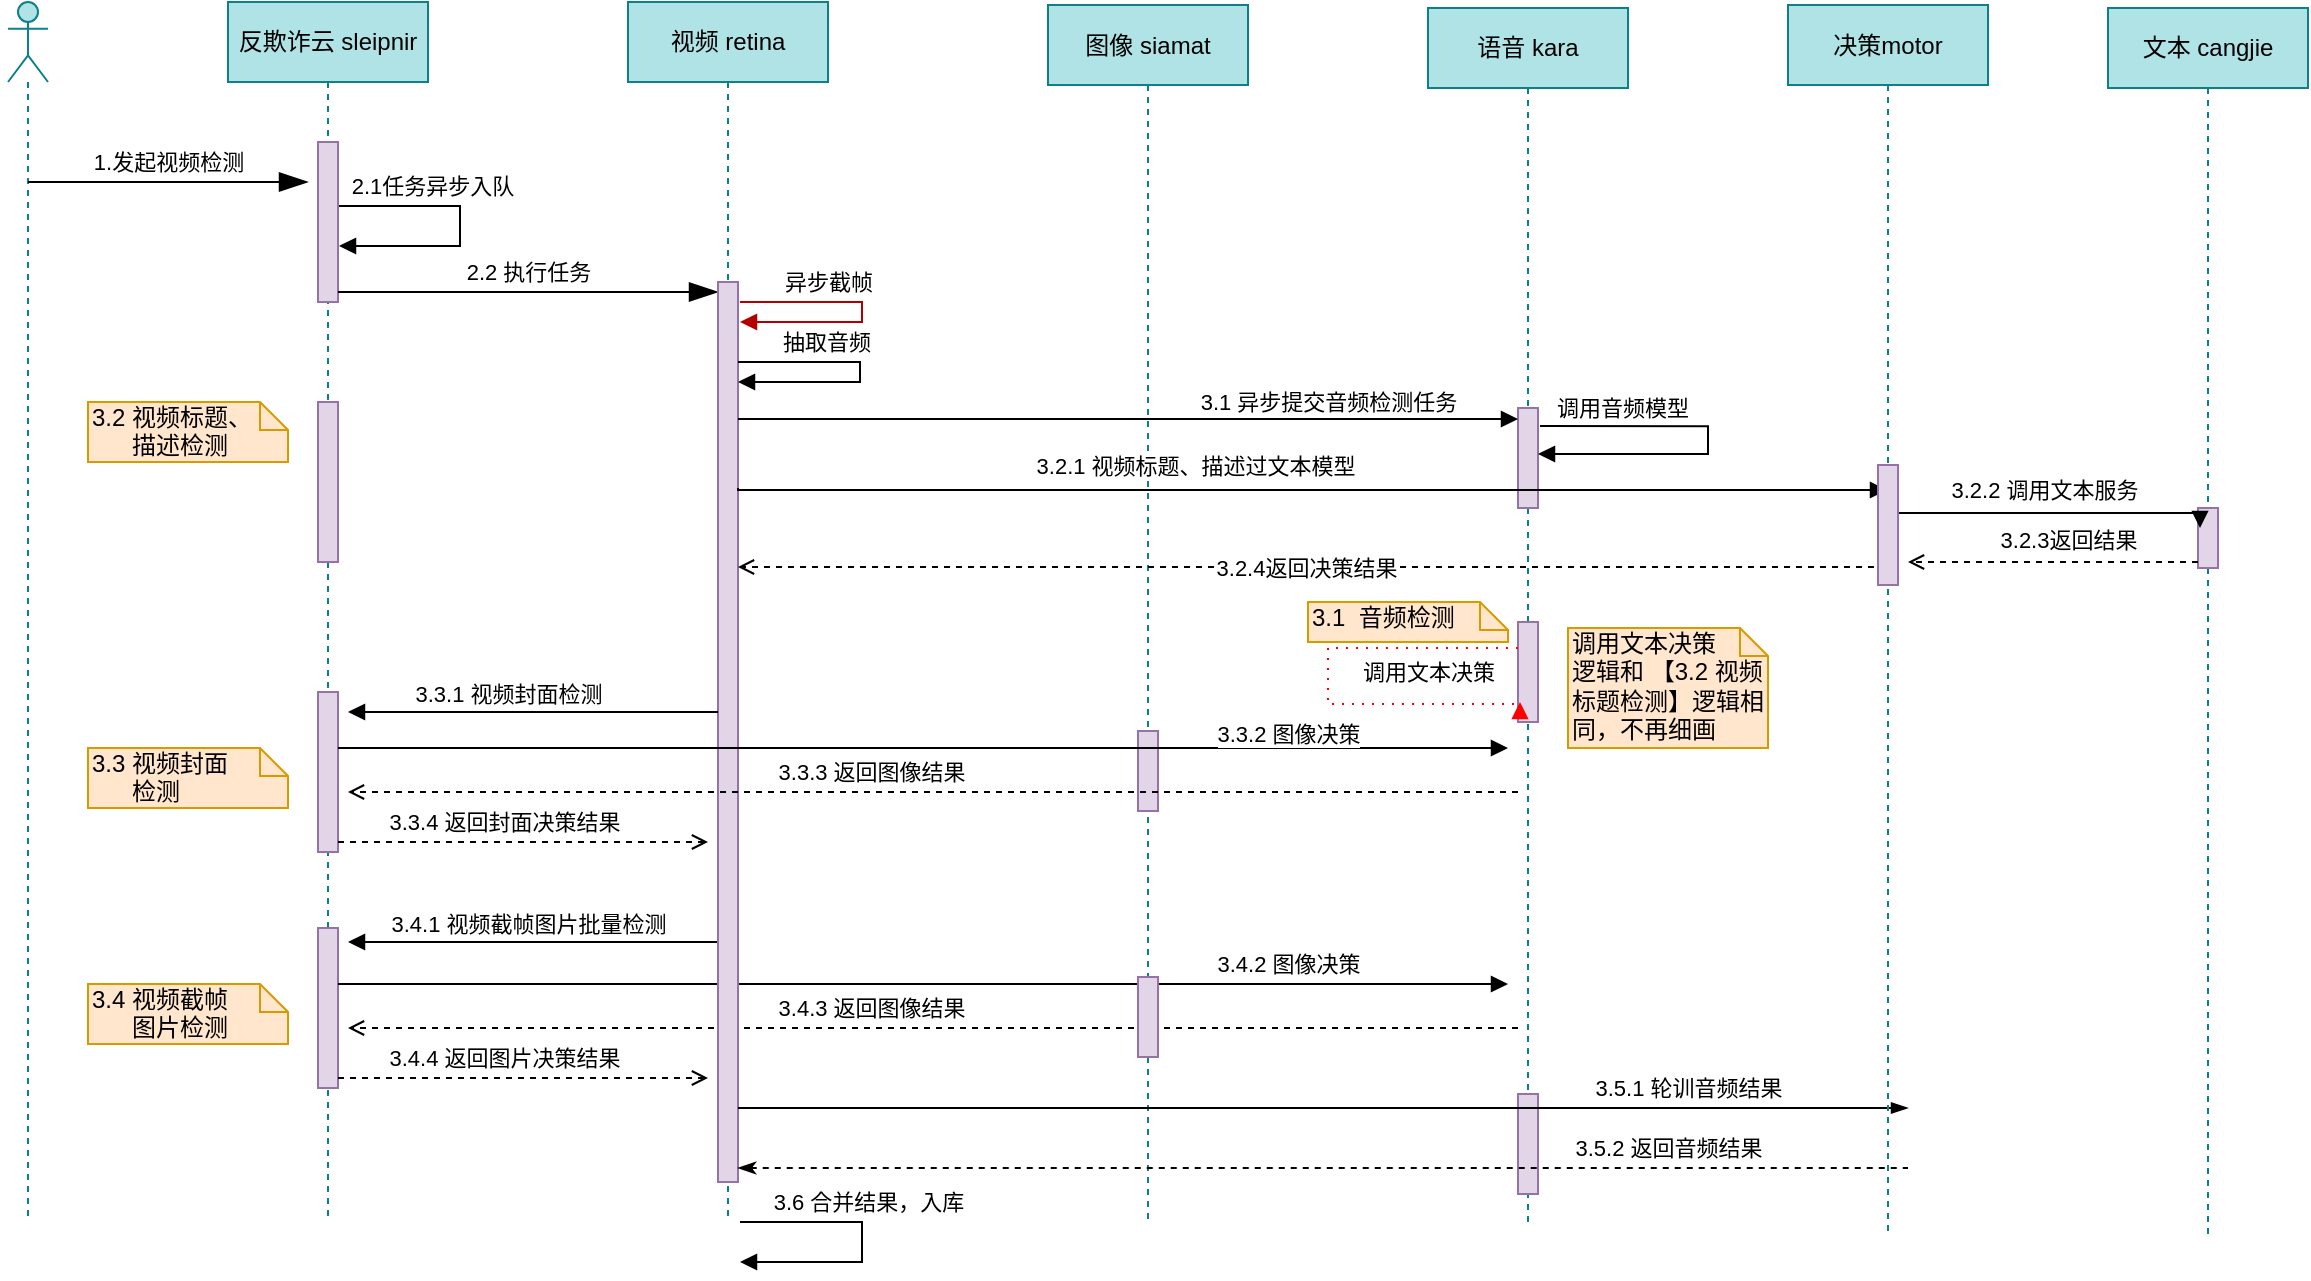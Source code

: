 <mxfile version="14.6.11" type="github">
  <diagram id="5li1jjxqQWl-4evD_uFm" name="Page-1">
    <mxGraphModel dx="1238" dy="548" grid="1" gridSize="10" guides="1" tooltips="1" connect="1" arrows="1" fold="1" page="1" pageScale="1" pageWidth="827" pageHeight="1169" math="0" shadow="0">
      <root>
        <mxCell id="0" />
        <mxCell id="1" parent="0" />
        <mxCell id="yWy5oMXyejvU2Q47bSwC-10" value="" style="edgeStyle=orthogonalEdgeStyle;html=1;align=left;spacingLeft=2;endArrow=block;rounded=0;fillColor=#e51400;strokeColor=#B20000;" parent="1" edge="1">
          <mxGeometry x="-0.142" y="36" relative="1" as="geometry">
            <mxPoint x="446" y="300" as="sourcePoint" />
            <Array as="points">
              <mxPoint x="507" y="300" />
              <mxPoint x="507" y="310" />
            </Array>
            <mxPoint x="446" y="310" as="targetPoint" />
            <mxPoint x="-16" y="-30" as="offset" />
          </mxGeometry>
        </mxCell>
        <mxCell id="yWy5oMXyejvU2Q47bSwC-18" value="&lt;span style=&quot;text-align: left&quot;&gt;异步截帧&lt;/span&gt;" style="edgeLabel;html=1;align=center;verticalAlign=middle;resizable=0;points=[];" parent="yWy5oMXyejvU2Q47bSwC-10" vertex="1" connectable="0">
          <mxGeometry x="-0.582" y="-1" relative="1" as="geometry">
            <mxPoint x="16.5" y="-11" as="offset" />
          </mxGeometry>
        </mxCell>
        <mxCell id="yWy5oMXyejvU2Q47bSwC-11" value="" style="shape=umlLifeline;participant=umlActor;perimeter=lifelinePerimeter;whiteSpace=wrap;html=1;container=1;collapsible=0;recursiveResize=0;verticalAlign=top;spacingTop=36;outlineConnect=0;fillColor=#b0e3e6;strokeColor=#0e8088;" parent="1" vertex="1">
          <mxGeometry x="80" y="150" width="20" height="610" as="geometry" />
        </mxCell>
        <mxCell id="yWy5oMXyejvU2Q47bSwC-13" value="反欺诈云 sleipnir" style="shape=umlLifeline;perimeter=lifelinePerimeter;whiteSpace=wrap;html=1;container=1;collapsible=0;recursiveResize=0;outlineConnect=0;fillColor=#b0e3e6;strokeColor=#0e8088;" parent="1" vertex="1">
          <mxGeometry x="190" y="150" width="100" height="610" as="geometry" />
        </mxCell>
        <mxCell id="yWy5oMXyejvU2Q47bSwC-2" value="" style="html=1;points=[];perimeter=orthogonalPerimeter;fillColor=#e1d5e7;strokeColor=#9673a6;" parent="yWy5oMXyejvU2Q47bSwC-13" vertex="1">
          <mxGeometry x="45" y="70" width="10" height="80" as="geometry" />
        </mxCell>
        <mxCell id="yWy5oMXyejvU2Q47bSwC-27" value="" style="endArrow=blockThin;endFill=1;endSize=12;html=1;" parent="yWy5oMXyejvU2Q47bSwC-13" edge="1">
          <mxGeometry width="160" relative="1" as="geometry">
            <mxPoint x="55" y="145" as="sourcePoint" />
            <mxPoint x="245" y="145" as="targetPoint" />
          </mxGeometry>
        </mxCell>
        <mxCell id="yWy5oMXyejvU2Q47bSwC-28" value="2.2 执行任务" style="edgeLabel;html=1;align=center;verticalAlign=middle;resizable=0;points=[];" parent="yWy5oMXyejvU2Q47bSwC-27" vertex="1" connectable="0">
          <mxGeometry x="-0.147" y="2" relative="1" as="geometry">
            <mxPoint x="14" y="-8" as="offset" />
          </mxGeometry>
        </mxCell>
        <mxCell id="yWy5oMXyejvU2Q47bSwC-31" value="" style="html=1;points=[];perimeter=orthogonalPerimeter;fillColor=#e1d5e7;strokeColor=#9673a6;" parent="yWy5oMXyejvU2Q47bSwC-13" vertex="1">
          <mxGeometry x="45" y="200" width="10" height="80" as="geometry" />
        </mxCell>
        <mxCell id="yWy5oMXyejvU2Q47bSwC-48" value="" style="html=1;points=[];perimeter=orthogonalPerimeter;fillColor=#e1d5e7;strokeColor=#9673a6;" parent="yWy5oMXyejvU2Q47bSwC-13" vertex="1">
          <mxGeometry x="45" y="345" width="10" height="80" as="geometry" />
        </mxCell>
        <mxCell id="yWy5oMXyejvU2Q47bSwC-71" value="" style="html=1;points=[];perimeter=orthogonalPerimeter;fillColor=#e1d5e7;strokeColor=#9673a6;" parent="yWy5oMXyejvU2Q47bSwC-13" vertex="1">
          <mxGeometry x="45" y="463" width="10" height="80" as="geometry" />
        </mxCell>
        <mxCell id="yWy5oMXyejvU2Q47bSwC-72" style="edgeStyle=elbowEdgeStyle;rounded=0;orthogonalLoop=1;jettySize=auto;elbow=vertical;html=1;endArrow=block;endFill=1;" parent="yWy5oMXyejvU2Q47bSwC-13" edge="1">
          <mxGeometry relative="1" as="geometry">
            <mxPoint x="245" y="470" as="sourcePoint" />
            <mxPoint x="60" y="470" as="targetPoint" />
          </mxGeometry>
        </mxCell>
        <mxCell id="yWy5oMXyejvU2Q47bSwC-73" value="3.4.1 视频截帧图片批量检测" style="edgeLabel;html=1;align=center;verticalAlign=middle;resizable=0;points=[];" parent="yWy5oMXyejvU2Q47bSwC-72" vertex="1" connectable="0">
          <mxGeometry x="0.265" y="2" relative="1" as="geometry">
            <mxPoint x="22" y="-11" as="offset" />
          </mxGeometry>
        </mxCell>
        <mxCell id="yWy5oMXyejvU2Q47bSwC-74" style="edgeStyle=elbowEdgeStyle;rounded=0;orthogonalLoop=1;jettySize=auto;elbow=vertical;html=1;endArrow=block;endFill=1;" parent="yWy5oMXyejvU2Q47bSwC-13" source="yWy5oMXyejvU2Q47bSwC-71" edge="1">
          <mxGeometry relative="1" as="geometry">
            <mxPoint x="640" y="491" as="targetPoint" />
            <Array as="points">
              <mxPoint x="320" y="491" />
            </Array>
          </mxGeometry>
        </mxCell>
        <mxCell id="yWy5oMXyejvU2Q47bSwC-75" value="3.4.2 图像决策" style="edgeLabel;html=1;align=center;verticalAlign=middle;resizable=0;points=[];" parent="yWy5oMXyejvU2Q47bSwC-74" vertex="1" connectable="0">
          <mxGeometry x="0.562" y="2" relative="1" as="geometry">
            <mxPoint x="18" y="-8" as="offset" />
          </mxGeometry>
        </mxCell>
        <mxCell id="yWy5oMXyejvU2Q47bSwC-76" style="edgeStyle=elbowEdgeStyle;rounded=0;orthogonalLoop=1;jettySize=auto;elbow=vertical;html=1;endArrow=open;endFill=0;dashed=1;" parent="yWy5oMXyejvU2Q47bSwC-13" edge="1">
          <mxGeometry relative="1" as="geometry">
            <mxPoint x="645" y="513" as="sourcePoint" />
            <mxPoint x="60" y="513" as="targetPoint" />
          </mxGeometry>
        </mxCell>
        <mxCell id="yWy5oMXyejvU2Q47bSwC-77" value="&amp;nbsp;3.4.3 返回图像结果" style="edgeLabel;html=1;align=center;verticalAlign=middle;resizable=0;points=[];" parent="yWy5oMXyejvU2Q47bSwC-76" vertex="1" connectable="0">
          <mxGeometry x="0.135" y="-2" relative="1" as="geometry">
            <mxPoint x="7" y="-8" as="offset" />
          </mxGeometry>
        </mxCell>
        <mxCell id="yWy5oMXyejvU2Q47bSwC-78" style="edgeStyle=elbowEdgeStyle;rounded=0;orthogonalLoop=1;jettySize=auto;elbow=vertical;html=1;dashed=1;endArrow=open;endFill=0;" parent="yWy5oMXyejvU2Q47bSwC-13" edge="1">
          <mxGeometry relative="1" as="geometry">
            <mxPoint x="55" y="538" as="sourcePoint" />
            <mxPoint x="240" y="538" as="targetPoint" />
          </mxGeometry>
        </mxCell>
        <mxCell id="yWy5oMXyejvU2Q47bSwC-79" value="3.4.4 返回图片决策结果" style="edgeLabel;html=1;align=center;verticalAlign=middle;resizable=0;points=[];" parent="yWy5oMXyejvU2Q47bSwC-78" vertex="1" connectable="0">
          <mxGeometry y="-31" relative="1" as="geometry">
            <mxPoint x="-10" y="-41" as="offset" />
          </mxGeometry>
        </mxCell>
        <mxCell id="yWy5oMXyejvU2Q47bSwC-80" value="3.4 视频截帧&lt;br&gt;&amp;nbsp; &amp;nbsp; &amp;nbsp; 图片检测" style="shape=note;whiteSpace=wrap;html=1;size=14;verticalAlign=top;align=left;spacingTop=-6;fillColor=#ffe6cc;strokeColor=#d79b00;" parent="yWy5oMXyejvU2Q47bSwC-13" vertex="1">
          <mxGeometry x="-70" y="491" width="100" height="30" as="geometry" />
        </mxCell>
        <mxCell id="yWy5oMXyejvU2Q47bSwC-14" value="" style="endArrow=blockThin;endFill=1;endSize=12;html=1;arcSize=15;startFill=0;orthogonalLoop=1;noJump=1;snapToPoint=1;fixDash=0;editable=0;metaEdit=0;" parent="1" edge="1">
          <mxGeometry width="160" relative="1" as="geometry">
            <mxPoint x="90" y="240" as="sourcePoint" />
            <mxPoint x="230" y="240" as="targetPoint" />
          </mxGeometry>
        </mxCell>
        <mxCell id="yWy5oMXyejvU2Q47bSwC-15" value="1.发起视频检测" style="edgeLabel;html=1;align=center;verticalAlign=middle;resizable=0;points=[];" parent="yWy5oMXyejvU2Q47bSwC-14" vertex="1" connectable="0">
          <mxGeometry x="0.143" y="-32" relative="1" as="geometry">
            <mxPoint x="-10" y="-42" as="offset" />
          </mxGeometry>
        </mxCell>
        <mxCell id="yWy5oMXyejvU2Q47bSwC-19" value="视频 retina" style="shape=umlLifeline;perimeter=lifelinePerimeter;whiteSpace=wrap;html=1;container=1;collapsible=0;recursiveResize=0;outlineConnect=0;fillColor=#b0e3e6;strokeColor=#0e8088;" parent="1" vertex="1">
          <mxGeometry x="390" y="150" width="100" height="610" as="geometry" />
        </mxCell>
        <mxCell id="yWy5oMXyejvU2Q47bSwC-20" value="" style="html=1;points=[];perimeter=orthogonalPerimeter;fillColor=#e1d5e7;strokeColor=#9673a6;" parent="yWy5oMXyejvU2Q47bSwC-19" vertex="1">
          <mxGeometry x="45" y="140" width="10" height="450" as="geometry" />
        </mxCell>
        <mxCell id="yWy5oMXyejvU2Q47bSwC-21" value="文本 cangjie" style="shape=umlLifeline;perimeter=lifelinePerimeter;whiteSpace=wrap;html=1;container=1;collapsible=0;recursiveResize=0;outlineConnect=0;fillColor=#b0e3e6;strokeColor=#0e8088;" parent="1" vertex="1">
          <mxGeometry x="1130" y="153" width="100" height="613" as="geometry" />
        </mxCell>
        <mxCell id="yWy5oMXyejvU2Q47bSwC-22" value="" style="html=1;points=[];perimeter=orthogonalPerimeter;fillColor=#e1d5e7;strokeColor=#9673a6;" parent="yWy5oMXyejvU2Q47bSwC-21" vertex="1">
          <mxGeometry x="45" y="250" width="10" height="30" as="geometry" />
        </mxCell>
        <mxCell id="yWy5oMXyejvU2Q47bSwC-23" value="图像 siamat" style="shape=umlLifeline;perimeter=lifelinePerimeter;whiteSpace=wrap;html=1;container=1;collapsible=0;recursiveResize=0;outlineConnect=0;fillColor=#b0e3e6;strokeColor=#0e8088;" parent="1" vertex="1">
          <mxGeometry x="600" y="151.5" width="100" height="610" as="geometry" />
        </mxCell>
        <mxCell id="yWy5oMXyejvU2Q47bSwC-24" value="" style="html=1;points=[];perimeter=orthogonalPerimeter;fillColor=#e1d5e7;strokeColor=#9673a6;" parent="yWy5oMXyejvU2Q47bSwC-23" vertex="1">
          <mxGeometry x="45" y="363" width="10" height="40" as="geometry" />
        </mxCell>
        <mxCell id="yWy5oMXyejvU2Q47bSwC-81" value="" style="html=1;points=[];perimeter=orthogonalPerimeter;fillColor=#e1d5e7;strokeColor=#9673a6;" parent="yWy5oMXyejvU2Q47bSwC-23" vertex="1">
          <mxGeometry x="45" y="486" width="10" height="40" as="geometry" />
        </mxCell>
        <mxCell id="yWy5oMXyejvU2Q47bSwC-25" value="语音 kara" style="shape=umlLifeline;perimeter=lifelinePerimeter;whiteSpace=wrap;html=1;container=1;collapsible=0;recursiveResize=0;outlineConnect=0;fillColor=#b0e3e6;strokeColor=#0e8088;" parent="1" vertex="1">
          <mxGeometry x="790" y="153" width="100" height="610" as="geometry" />
        </mxCell>
        <mxCell id="yWy5oMXyejvU2Q47bSwC-26" value="" style="html=1;points=[];perimeter=orthogonalPerimeter;fillColor=#e1d5e7;strokeColor=#9673a6;" parent="yWy5oMXyejvU2Q47bSwC-25" vertex="1">
          <mxGeometry x="45" y="200" width="10" height="50" as="geometry" />
        </mxCell>
        <mxCell id="yWy5oMXyejvU2Q47bSwC-87" value="" style="html=1;points=[];perimeter=orthogonalPerimeter;fillColor=#e1d5e7;strokeColor=#9673a6;" parent="yWy5oMXyejvU2Q47bSwC-25" vertex="1">
          <mxGeometry x="45" y="543" width="10" height="50" as="geometry" />
        </mxCell>
        <mxCell id="yWy5oMXyejvU2Q47bSwC-38" value="" style="edgeStyle=orthogonalEdgeStyle;html=1;align=left;spacingLeft=2;endArrow=block;rounded=0;exitX=1.1;exitY=0.181;exitDx=0;exitDy=0;exitPerimeter=0;entryX=1;entryY=0.46;entryDx=0;entryDy=0;entryPerimeter=0;" parent="yWy5oMXyejvU2Q47bSwC-25" target="yWy5oMXyejvU2Q47bSwC-26" edge="1" source="yWy5oMXyejvU2Q47bSwC-26">
          <mxGeometry x="-0.142" y="36" relative="1" as="geometry">
            <mxPoint x="256" y="207" as="sourcePoint" />
            <Array as="points">
              <mxPoint x="140" y="209" />
              <mxPoint x="140" y="223" />
            </Array>
            <mxPoint x="57" y="237" as="targetPoint" />
            <mxPoint x="-16" y="-30" as="offset" />
          </mxGeometry>
        </mxCell>
        <mxCell id="yWy5oMXyejvU2Q47bSwC-39" value="&lt;span style=&quot;text-align: left&quot;&gt;调用音频模型&lt;/span&gt;" style="edgeLabel;html=1;align=center;verticalAlign=middle;resizable=0;points=[];" parent="yWy5oMXyejvU2Q47bSwC-38" vertex="1" connectable="0">
          <mxGeometry x="-0.582" y="-1" relative="1" as="geometry">
            <mxPoint x="3" y="-10" as="offset" />
          </mxGeometry>
        </mxCell>
        <mxCell id="4UJ_CJsGeBO7C2g0HCjL-3" value="" style="html=1;points=[];perimeter=orthogonalPerimeter;fillColor=#e1d5e7;strokeColor=#9673a6;" vertex="1" parent="yWy5oMXyejvU2Q47bSwC-25">
          <mxGeometry x="45" y="307" width="10" height="50" as="geometry" />
        </mxCell>
        <mxCell id="yWy5oMXyejvU2Q47bSwC-83" value="" style="edgeStyle=orthogonalEdgeStyle;html=1;align=left;spacingLeft=2;endArrow=block;rounded=0;dashed=1;dashPattern=1 4;strokeColor=#FF0000;exitX=0;exitY=0.26;exitDx=0;exitDy=0;exitPerimeter=0;entryX=0.1;entryY=0.8;entryDx=0;entryDy=0;entryPerimeter=0;" parent="yWy5oMXyejvU2Q47bSwC-25" edge="1" target="4UJ_CJsGeBO7C2g0HCjL-3" source="4UJ_CJsGeBO7C2g0HCjL-3">
          <mxGeometry x="-0.142" y="36" relative="1" as="geometry">
            <mxPoint x="40" y="320" as="sourcePoint" />
            <Array as="points">
              <mxPoint x="-50" y="320" />
              <mxPoint x="-50" y="348" />
            </Array>
            <mxPoint x="30" y="348" as="targetPoint" />
            <mxPoint x="-16" y="-30" as="offset" />
          </mxGeometry>
        </mxCell>
        <mxCell id="yWy5oMXyejvU2Q47bSwC-84" value="&lt;span style=&quot;text-align: left&quot;&gt;调用文本决策&lt;/span&gt;" style="edgeLabel;html=1;align=center;verticalAlign=middle;resizable=0;points=[];" parent="yWy5oMXyejvU2Q47bSwC-83" vertex="1" connectable="0">
          <mxGeometry x="-0.582" y="-1" relative="1" as="geometry">
            <mxPoint x="1" y="13" as="offset" />
          </mxGeometry>
        </mxCell>
        <mxCell id="yWy5oMXyejvU2Q47bSwC-29" value="" style="edgeStyle=orthogonalEdgeStyle;html=1;align=left;spacingLeft=2;endArrow=block;rounded=0;" parent="1" edge="1">
          <mxGeometry x="-0.142" y="36" relative="1" as="geometry">
            <mxPoint x="245.5" y="252" as="sourcePoint" />
            <Array as="points">
              <mxPoint x="306" y="252" />
              <mxPoint x="306" y="272" />
            </Array>
            <mxPoint x="245.5" y="272" as="targetPoint" />
            <mxPoint x="-16" y="-30" as="offset" />
          </mxGeometry>
        </mxCell>
        <mxCell id="yWy5oMXyejvU2Q47bSwC-30" value="&lt;span style=&quot;text-align: left&quot;&gt;2.1任务异步入队&lt;/span&gt;" style="edgeLabel;html=1;align=center;verticalAlign=middle;resizable=0;points=[];" parent="yWy5oMXyejvU2Q47bSwC-29" vertex="1" connectable="0">
          <mxGeometry x="-0.582" y="-1" relative="1" as="geometry">
            <mxPoint x="16.5" y="-11" as="offset" />
          </mxGeometry>
        </mxCell>
        <mxCell id="yWy5oMXyejvU2Q47bSwC-34" value="" style="edgeStyle=orthogonalEdgeStyle;html=1;align=left;spacingLeft=2;endArrow=block;rounded=0;" parent="1" edge="1">
          <mxGeometry x="-0.142" y="36" relative="1" as="geometry">
            <mxPoint x="445" y="330" as="sourcePoint" />
            <Array as="points">
              <mxPoint x="506" y="330" />
              <mxPoint x="506" y="340" />
            </Array>
            <mxPoint x="445" y="340" as="targetPoint" />
            <mxPoint x="-16" y="-30" as="offset" />
          </mxGeometry>
        </mxCell>
        <mxCell id="yWy5oMXyejvU2Q47bSwC-35" value="&lt;span style=&quot;text-align: left&quot;&gt;抽取音频&lt;/span&gt;" style="edgeLabel;html=1;align=center;verticalAlign=middle;resizable=0;points=[];" parent="yWy5oMXyejvU2Q47bSwC-34" vertex="1" connectable="0">
          <mxGeometry x="-0.582" y="-1" relative="1" as="geometry">
            <mxPoint x="16.5" y="-11" as="offset" />
          </mxGeometry>
        </mxCell>
        <mxCell id="yWy5oMXyejvU2Q47bSwC-36" style="edgeStyle=elbowEdgeStyle;rounded=0;orthogonalLoop=1;jettySize=auto;elbow=vertical;html=1;endArrow=block;endFill=1;entryX=0;entryY=0.113;entryDx=0;entryDy=0;entryPerimeter=0;" parent="1" source="yWy5oMXyejvU2Q47bSwC-20" target="yWy5oMXyejvU2Q47bSwC-26" edge="1">
          <mxGeometry relative="1" as="geometry">
            <mxPoint x="1030" y="350" as="targetPoint" />
          </mxGeometry>
        </mxCell>
        <mxCell id="yWy5oMXyejvU2Q47bSwC-37" value="3.1 异步提交音频检测任务" style="edgeLabel;html=1;align=center;verticalAlign=middle;resizable=0;points=[];" parent="yWy5oMXyejvU2Q47bSwC-36" vertex="1" connectable="0">
          <mxGeometry x="0.034" y="3" relative="1" as="geometry">
            <mxPoint x="93" y="-6" as="offset" />
          </mxGeometry>
        </mxCell>
        <mxCell id="yWy5oMXyejvU2Q47bSwC-41" style="edgeStyle=elbowEdgeStyle;rounded=0;orthogonalLoop=1;jettySize=auto;elbow=vertical;html=1;endArrow=block;endFill=1;exitX=1;exitY=0.22;exitDx=0;exitDy=0;exitPerimeter=0;" parent="1" edge="1" target="4UJ_CJsGeBO7C2g0HCjL-1">
          <mxGeometry relative="1" as="geometry">
            <mxPoint x="445" y="393" as="sourcePoint" />
            <mxPoint x="1000" y="394" as="targetPoint" />
            <Array as="points">
              <mxPoint x="460" y="394" />
              <mxPoint x="340" y="373" />
            </Array>
          </mxGeometry>
        </mxCell>
        <mxCell id="yWy5oMXyejvU2Q47bSwC-42" value="&amp;nbsp;3.2.1 视频标题、描述过文本模型" style="edgeLabel;html=1;align=center;verticalAlign=middle;resizable=0;points=[];" parent="yWy5oMXyejvU2Q47bSwC-41" vertex="1" connectable="0">
          <mxGeometry x="0.063" y="-1" relative="1" as="geometry">
            <mxPoint x="-78" y="-13" as="offset" />
          </mxGeometry>
        </mxCell>
        <mxCell id="yWy5oMXyejvU2Q47bSwC-43" style="edgeStyle=elbowEdgeStyle;rounded=0;orthogonalLoop=1;jettySize=auto;elbow=vertical;html=1;endArrow=block;endFill=1;exitX=0.9;exitY=0.277;exitDx=0;exitDy=0;exitPerimeter=0;entryX=0.1;entryY=0.333;entryDx=0;entryDy=0;entryPerimeter=0;" parent="1" edge="1" target="yWy5oMXyejvU2Q47bSwC-22" source="4UJ_CJsGeBO7C2g0HCjL-2">
          <mxGeometry relative="1" as="geometry">
            <mxPoint x="250" y="413" as="sourcePoint" />
            <mxPoint x="1170" y="410" as="targetPoint" />
            <Array as="points" />
          </mxGeometry>
        </mxCell>
        <mxCell id="yWy5oMXyejvU2Q47bSwC-44" value="3.2.2 调用文本服务" style="edgeLabel;html=1;align=center;verticalAlign=middle;resizable=0;points=[];" parent="yWy5oMXyejvU2Q47bSwC-43" vertex="1" connectable="0">
          <mxGeometry y="-70" relative="1" as="geometry">
            <mxPoint x="-2" y="-82" as="offset" />
          </mxGeometry>
        </mxCell>
        <mxCell id="yWy5oMXyejvU2Q47bSwC-45" style="edgeStyle=elbowEdgeStyle;rounded=0;orthogonalLoop=1;jettySize=auto;elbow=vertical;html=1;endArrow=open;endFill=0;dashed=1;" parent="1" edge="1">
          <mxGeometry relative="1" as="geometry">
            <mxPoint x="1030" y="430" as="targetPoint" />
            <Array as="points" />
            <mxPoint x="1175" y="430" as="sourcePoint" />
          </mxGeometry>
        </mxCell>
        <mxCell id="yWy5oMXyejvU2Q47bSwC-47" value="3.2.3返回结果" style="edgeLabel;html=1;align=center;verticalAlign=middle;resizable=0;points=[];" parent="yWy5oMXyejvU2Q47bSwC-45" vertex="1" connectable="0">
          <mxGeometry x="0.605" y="-2" relative="1" as="geometry">
            <mxPoint x="51" y="-9" as="offset" />
          </mxGeometry>
        </mxCell>
        <mxCell id="yWy5oMXyejvU2Q47bSwC-46" value="3.2.4返回决策结果" style="edgeStyle=elbowEdgeStyle;rounded=0;orthogonalLoop=1;jettySize=auto;elbow=vertical;html=1;dashed=1;endArrow=open;endFill=0;exitX=-0.2;exitY=0.85;exitDx=0;exitDy=0;exitPerimeter=0;entryX=1;entryY=0.316;entryDx=0;entryDy=0;entryPerimeter=0;" parent="1" source="4UJ_CJsGeBO7C2g0HCjL-2" edge="1" target="yWy5oMXyejvU2Q47bSwC-20">
          <mxGeometry relative="1" as="geometry">
            <mxPoint x="470" y="434" as="targetPoint" />
            <Array as="points" />
            <mxPoint x="245" y="443" as="sourcePoint" />
          </mxGeometry>
        </mxCell>
        <mxCell id="yWy5oMXyejvU2Q47bSwC-49" style="edgeStyle=elbowEdgeStyle;rounded=0;orthogonalLoop=1;jettySize=auto;elbow=vertical;html=1;endArrow=block;endFill=1;" parent="1" edge="1">
          <mxGeometry relative="1" as="geometry">
            <mxPoint x="435" y="505" as="sourcePoint" />
            <mxPoint x="250" y="505" as="targetPoint" />
          </mxGeometry>
        </mxCell>
        <mxCell id="yWy5oMXyejvU2Q47bSwC-50" value="3.3.1 视频封面检测" style="edgeLabel;html=1;align=center;verticalAlign=middle;resizable=0;points=[];" parent="yWy5oMXyejvU2Q47bSwC-49" vertex="1" connectable="0">
          <mxGeometry x="0.265" y="2" relative="1" as="geometry">
            <mxPoint x="12" y="-11" as="offset" />
          </mxGeometry>
        </mxCell>
        <mxCell id="yWy5oMXyejvU2Q47bSwC-51" style="edgeStyle=elbowEdgeStyle;rounded=0;orthogonalLoop=1;jettySize=auto;elbow=vertical;html=1;endArrow=block;endFill=1;" parent="1" source="yWy5oMXyejvU2Q47bSwC-48" edge="1">
          <mxGeometry relative="1" as="geometry">
            <mxPoint x="830" y="523" as="targetPoint" />
            <Array as="points">
              <mxPoint x="510" y="523" />
            </Array>
          </mxGeometry>
        </mxCell>
        <mxCell id="yWy5oMXyejvU2Q47bSwC-52" value="3.3.2 图像决策" style="edgeLabel;html=1;align=center;verticalAlign=middle;resizable=0;points=[];" parent="yWy5oMXyejvU2Q47bSwC-51" vertex="1" connectable="0">
          <mxGeometry x="0.562" y="2" relative="1" as="geometry">
            <mxPoint x="18" y="-5" as="offset" />
          </mxGeometry>
        </mxCell>
        <mxCell id="yWy5oMXyejvU2Q47bSwC-53" value="3.2 视频标题、&lt;br&gt;&amp;nbsp; &amp;nbsp; &amp;nbsp; 描述检测" style="shape=note;whiteSpace=wrap;html=1;size=14;verticalAlign=top;align=left;spacingTop=-6;fillColor=#ffe6cc;strokeColor=#d79b00;" parent="1" vertex="1">
          <mxGeometry x="120" y="350" width="100" height="30" as="geometry" />
        </mxCell>
        <mxCell id="yWy5oMXyejvU2Q47bSwC-54" style="edgeStyle=elbowEdgeStyle;rounded=0;orthogonalLoop=1;jettySize=auto;elbow=vertical;html=1;endArrow=open;endFill=0;dashed=1;" parent="1" edge="1">
          <mxGeometry relative="1" as="geometry">
            <mxPoint x="835" y="545" as="sourcePoint" />
            <mxPoint x="250" y="545" as="targetPoint" />
          </mxGeometry>
        </mxCell>
        <mxCell id="yWy5oMXyejvU2Q47bSwC-55" value="&amp;nbsp;3.3.3 返回图像结果" style="edgeLabel;html=1;align=center;verticalAlign=middle;resizable=0;points=[];" parent="yWy5oMXyejvU2Q47bSwC-54" vertex="1" connectable="0">
          <mxGeometry x="0.135" y="-2" relative="1" as="geometry">
            <mxPoint x="7" y="-8" as="offset" />
          </mxGeometry>
        </mxCell>
        <mxCell id="yWy5oMXyejvU2Q47bSwC-56" style="edgeStyle=elbowEdgeStyle;rounded=0;orthogonalLoop=1;jettySize=auto;elbow=vertical;html=1;dashed=1;endArrow=open;endFill=0;" parent="1" edge="1">
          <mxGeometry relative="1" as="geometry">
            <mxPoint x="245" y="570" as="sourcePoint" />
            <mxPoint x="430" y="570" as="targetPoint" />
          </mxGeometry>
        </mxCell>
        <mxCell id="yWy5oMXyejvU2Q47bSwC-57" value="3.3.4 返回封面决策结果" style="edgeLabel;html=1;align=center;verticalAlign=middle;resizable=0;points=[];" parent="yWy5oMXyejvU2Q47bSwC-56" vertex="1" connectable="0">
          <mxGeometry y="-31" relative="1" as="geometry">
            <mxPoint x="-10" y="-41" as="offset" />
          </mxGeometry>
        </mxCell>
        <mxCell id="yWy5oMXyejvU2Q47bSwC-58" value="3.1&amp;nbsp; 音频检测" style="shape=note;whiteSpace=wrap;html=1;size=14;verticalAlign=top;align=left;spacingTop=-6;fillColor=#ffe6cc;strokeColor=#d79b00;" parent="1" vertex="1">
          <mxGeometry x="730" y="450" width="100" height="20" as="geometry" />
        </mxCell>
        <mxCell id="yWy5oMXyejvU2Q47bSwC-59" value="3.3 视频封面&lt;br&gt;&amp;nbsp; &amp;nbsp; &amp;nbsp; 检测" style="shape=note;whiteSpace=wrap;html=1;size=14;verticalAlign=top;align=left;spacingTop=-6;fillColor=#ffe6cc;strokeColor=#d79b00;" parent="1" vertex="1">
          <mxGeometry x="120" y="523" width="100" height="30" as="geometry" />
        </mxCell>
        <mxCell id="yWy5oMXyejvU2Q47bSwC-85" value="调用文本决策&lt;br&gt;逻辑和 【3.2 视频标题检测】逻辑相同，不再细画" style="shape=note;whiteSpace=wrap;html=1;size=14;verticalAlign=top;align=left;spacingTop=-6;fillColor=#ffe6cc;strokeColor=#d79b00;" parent="1" vertex="1">
          <mxGeometry x="860" y="463" width="100" height="60" as="geometry" />
        </mxCell>
        <mxCell id="yWy5oMXyejvU2Q47bSwC-86" style="edgeStyle=elbowEdgeStyle;rounded=0;orthogonalLoop=1;jettySize=auto;elbow=vertical;html=1;startArrow=none;startFill=0;endArrow=blockThin;endFill=1;" parent="1" edge="1">
          <mxGeometry relative="1" as="geometry">
            <mxPoint x="445" y="703" as="sourcePoint" />
            <mxPoint x="1030" y="703" as="targetPoint" />
          </mxGeometry>
        </mxCell>
        <mxCell id="yWy5oMXyejvU2Q47bSwC-88" value="3.5.1 轮训音频结果" style="edgeLabel;html=1;align=center;verticalAlign=middle;resizable=0;points=[];" parent="yWy5oMXyejvU2Q47bSwC-86" vertex="1" connectable="0">
          <mxGeometry x="0.487" y="1" relative="1" as="geometry">
            <mxPoint x="40" y="-9" as="offset" />
          </mxGeometry>
        </mxCell>
        <mxCell id="yWy5oMXyejvU2Q47bSwC-89" style="edgeStyle=elbowEdgeStyle;rounded=0;orthogonalLoop=1;jettySize=auto;elbow=vertical;html=1;startArrow=classicThin;startFill=1;endArrow=none;endFill=0;dashed=1;" parent="1" edge="1">
          <mxGeometry relative="1" as="geometry">
            <mxPoint x="445" y="733" as="sourcePoint" />
            <mxPoint x="1030" y="733" as="targetPoint" />
          </mxGeometry>
        </mxCell>
        <mxCell id="yWy5oMXyejvU2Q47bSwC-90" value="3.5.2 返回音频结果" style="edgeLabel;html=1;align=center;verticalAlign=middle;resizable=0;points=[];" parent="yWy5oMXyejvU2Q47bSwC-89" vertex="1" connectable="0">
          <mxGeometry x="0.487" y="1" relative="1" as="geometry">
            <mxPoint x="30" y="-9" as="offset" />
          </mxGeometry>
        </mxCell>
        <mxCell id="yWy5oMXyejvU2Q47bSwC-91" value="" style="edgeStyle=orthogonalEdgeStyle;html=1;align=left;spacingLeft=2;endArrow=block;rounded=0;" parent="1" edge="1">
          <mxGeometry x="-0.142" y="36" relative="1" as="geometry">
            <mxPoint x="446" y="760" as="sourcePoint" />
            <Array as="points">
              <mxPoint x="507" y="760" />
              <mxPoint x="507" y="780" />
              <mxPoint x="446" y="780" />
            </Array>
            <mxPoint x="446" y="780" as="targetPoint" />
            <mxPoint x="-16" y="-30" as="offset" />
          </mxGeometry>
        </mxCell>
        <mxCell id="yWy5oMXyejvU2Q47bSwC-92" value="&lt;span style=&quot;text-align: left&quot;&gt;3.6 合并结果，入库&lt;/span&gt;" style="edgeLabel;html=1;align=center;verticalAlign=middle;resizable=0;points=[];" parent="yWy5oMXyejvU2Q47bSwC-91" vertex="1" connectable="0">
          <mxGeometry x="-0.582" y="-1" relative="1" as="geometry">
            <mxPoint x="34" y="-11" as="offset" />
          </mxGeometry>
        </mxCell>
        <mxCell id="4UJ_CJsGeBO7C2g0HCjL-1" value="决策motor" style="shape=umlLifeline;perimeter=lifelinePerimeter;whiteSpace=wrap;html=1;container=1;collapsible=0;recursiveResize=0;outlineConnect=0;fillColor=#b0e3e6;strokeColor=#0e8088;" vertex="1" parent="1">
          <mxGeometry x="970" y="151.5" width="100" height="613" as="geometry" />
        </mxCell>
        <mxCell id="4UJ_CJsGeBO7C2g0HCjL-2" value="" style="html=1;points=[];perimeter=orthogonalPerimeter;fillColor=#e1d5e7;strokeColor=#9673a6;" vertex="1" parent="4UJ_CJsGeBO7C2g0HCjL-1">
          <mxGeometry x="45" y="230" width="10" height="60" as="geometry" />
        </mxCell>
      </root>
    </mxGraphModel>
  </diagram>
</mxfile>
